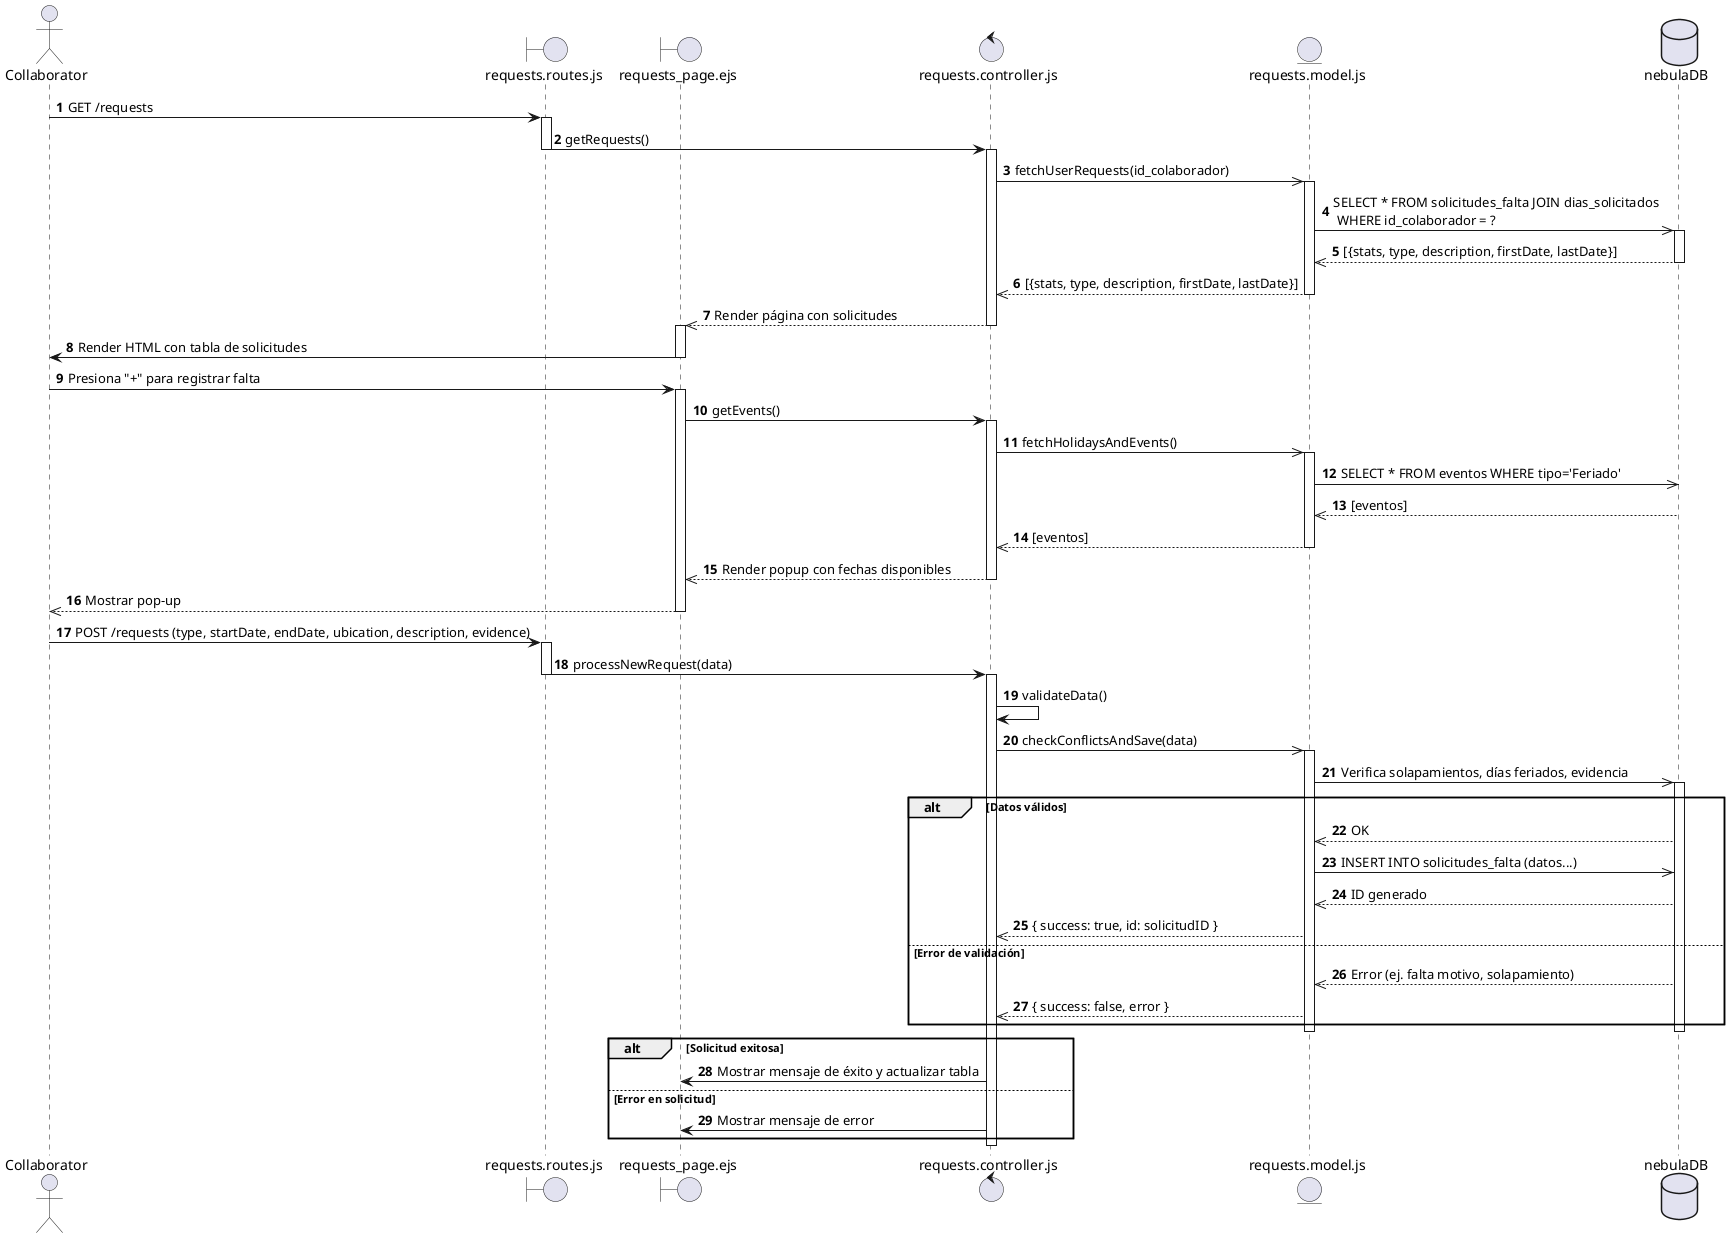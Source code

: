 @startuml RegistroSolicitudFalta_REQ8
autonumber
actor Collaborator
boundary requests.routes.js as RequestRoutes
boundary requests_page.ejs as RequestView
control requests.controller.js as RequestController
entity requests.model.js as RequestModel
database nebulaDB as MySQL

Collaborator -> RequestRoutes : GET /requests
activate RequestRoutes
RequestRoutes -> RequestController: getRequests()
deactivate RequestRoutes

activate RequestController
RequestController ->> RequestModel: fetchUserRequests(id_colaborador)

activate RequestModel
RequestModel ->> MySQL: SELECT * FROM solicitudes_falta JOIN dias_solicitados \n WHERE id_colaborador = ?
activate MySQL

MySQL -->> RequestModel: [{stats, type, description, firstDate, lastDate}]
deactivate MySQL

RequestModel -->> RequestController: [{stats, type, description, firstDate, lastDate}]
deactivate RequestModel

RequestController -->> RequestView: Render página con solicitudes
deactivate RequestController

activate RequestView
RequestView -> Collaborator: Render HTML con tabla de solicitudes
deactivate RequestView

Collaborator -> RequestView: Presiona "+" para registrar falta
activate RequestView
RequestView -> RequestController: getEvents()
activate RequestController
RequestController ->> RequestModel: fetchHolidaysAndEvents()
activate RequestModel
RequestModel ->> MySQL: SELECT * FROM eventos WHERE tipo='Feriado'
MySQL -->> RequestModel: [eventos]
deactivate MySQL
RequestModel -->> RequestController: [eventos]
deactivate RequestModel
RequestController -->> RequestView: Render popup con fechas disponibles
deactivate RequestController
RequestView -->> Collaborator: Mostrar pop-up
deactivate RequestView

Collaborator -> RequestRoutes: POST /requests (type, startDate, endDate, ubication, description, evidence)
activate RequestRoutes
RequestRoutes -> RequestController : processNewRequest(data)
deactivate RequestRoutes

activate RequestController
RequestController -> RequestController : validateData()
RequestController ->> RequestModel: checkConflictsAndSave(data)

activate RequestModel
RequestModel ->> MySQL: Verifica solapamientos, días feriados, evidencia
activate MySQL

alt Datos válidos
    MySQL -->> RequestModel: OK
    RequestModel ->> MySQL: INSERT INTO solicitudes_falta (datos...)
    MySQL -->> RequestModel: ID generado
    RequestModel -->> RequestController: { success: true, id: solicitudID }
else Error de validación
    MySQL -->> RequestModel: Error (ej. falta motivo, solapamiento)
    RequestModel -->> RequestController: { success: false, error }
end
deactivate MySQL
deactivate RequestModel

alt Solicitud exitosa
    RequestController -> RequestView: Mostrar mensaje de éxito y actualizar tabla
else Error en solicitud
    RequestController -> RequestView: Mostrar mensaje de error
end
deactivate RequestController
@enduml
